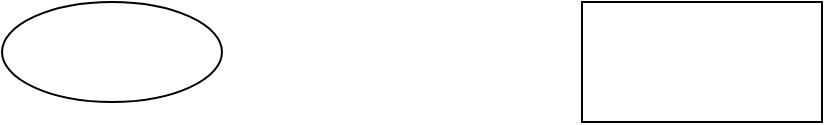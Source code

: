 <mxfile version="14.9.8" type="github">
  <diagram id="M_5o9T0Zfa3jsSFbfTRQ" name="Page-1">
    <mxGraphModel dx="1038" dy="547" grid="1" gridSize="10" guides="1" tooltips="1" connect="1" arrows="1" fold="1" page="1" pageScale="1" pageWidth="827" pageHeight="1169" math="0" shadow="0">
      <root>
        <mxCell id="0" />
        <mxCell id="1" parent="0" />
        <mxCell id="pfOPnWsITZIfyojy1fLx-1" value="" style="ellipse;whiteSpace=wrap;html=1;" parent="1" vertex="1">
          <mxGeometry x="170" y="150" width="110" height="50" as="geometry" />
        </mxCell>
        <mxCell id="hT0woH9vg0e7mIfrXikM-1" value="" style="rounded=0;whiteSpace=wrap;html=1;" vertex="1" parent="1">
          <mxGeometry x="460" y="150" width="120" height="60" as="geometry" />
        </mxCell>
      </root>
    </mxGraphModel>
  </diagram>
</mxfile>
